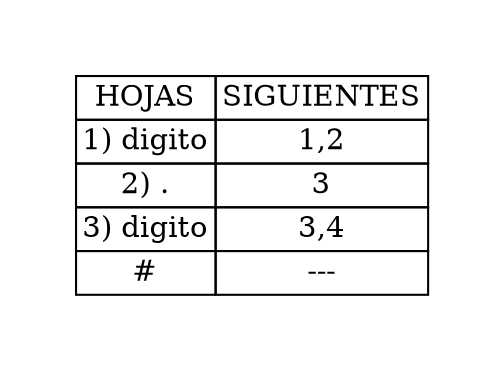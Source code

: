 digraph G{
 graph [pad="0.5", nodesep="0.5", ranksep="2"];
node [shape=plain]
Foo [label=<
<table border="0" cellborder="1" cellspacing="0">
<tr>
<td>HOJAS</td>
<td>SIGUIENTES</td>
</tr>
<tr>
<td>1) digito</td>
<td>1,2</td>
</tr>
<tr>
<td>2) .</td>
<td>3</td>
</tr>
<tr>
<td>3) digito</td>
<td>3,4</td>
</tr>
<tr>
<td>#</td>
<td>---</td>
</tr>
</table>>];
}

